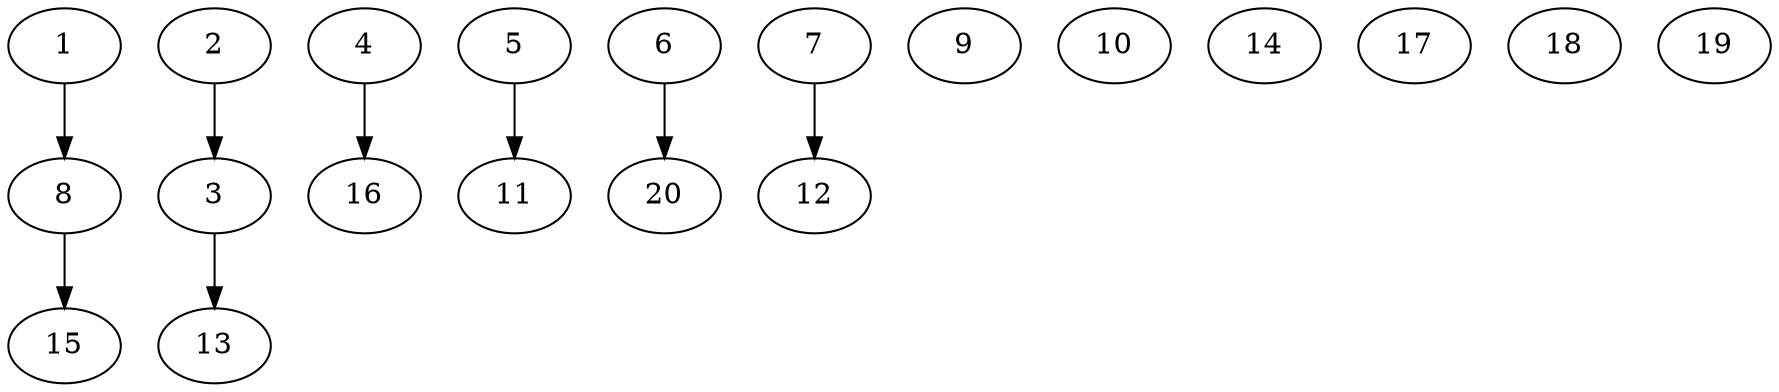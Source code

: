 digraph "Layered_N20_Layers2-6-12_Join_P1.dot" {
	1	[Weight=24];
	2	[Weight=29];
	3	[Weight=22];
	4	[Weight=35];
	5	[Weight=40];
	6	[Weight=12];
	7	[Weight=25];
	8	[Weight=29];
	9	[Weight=30];
	10	[Weight=18];
	11	[Weight=25];
	12	[Weight=40];
	13	[Weight=15];
	14	[Weight=18];
	15	[Weight=13];
	16	[Weight=18];
	17	[Weight=15];
	18	[Weight=26];
	19	[Weight=31];
	20	[Weight=37];
	1 -> 8 [Weight=2];
	2 -> 3 [Weight=7];
	3 -> 13 [Weight=8];
	4 -> 16 [Weight=12];
	5 -> 11 [Weight=2];
	6 -> 20 [Weight=9];
	7 -> 12 [Weight=5];
	8 -> 15 [Weight=17];
}
